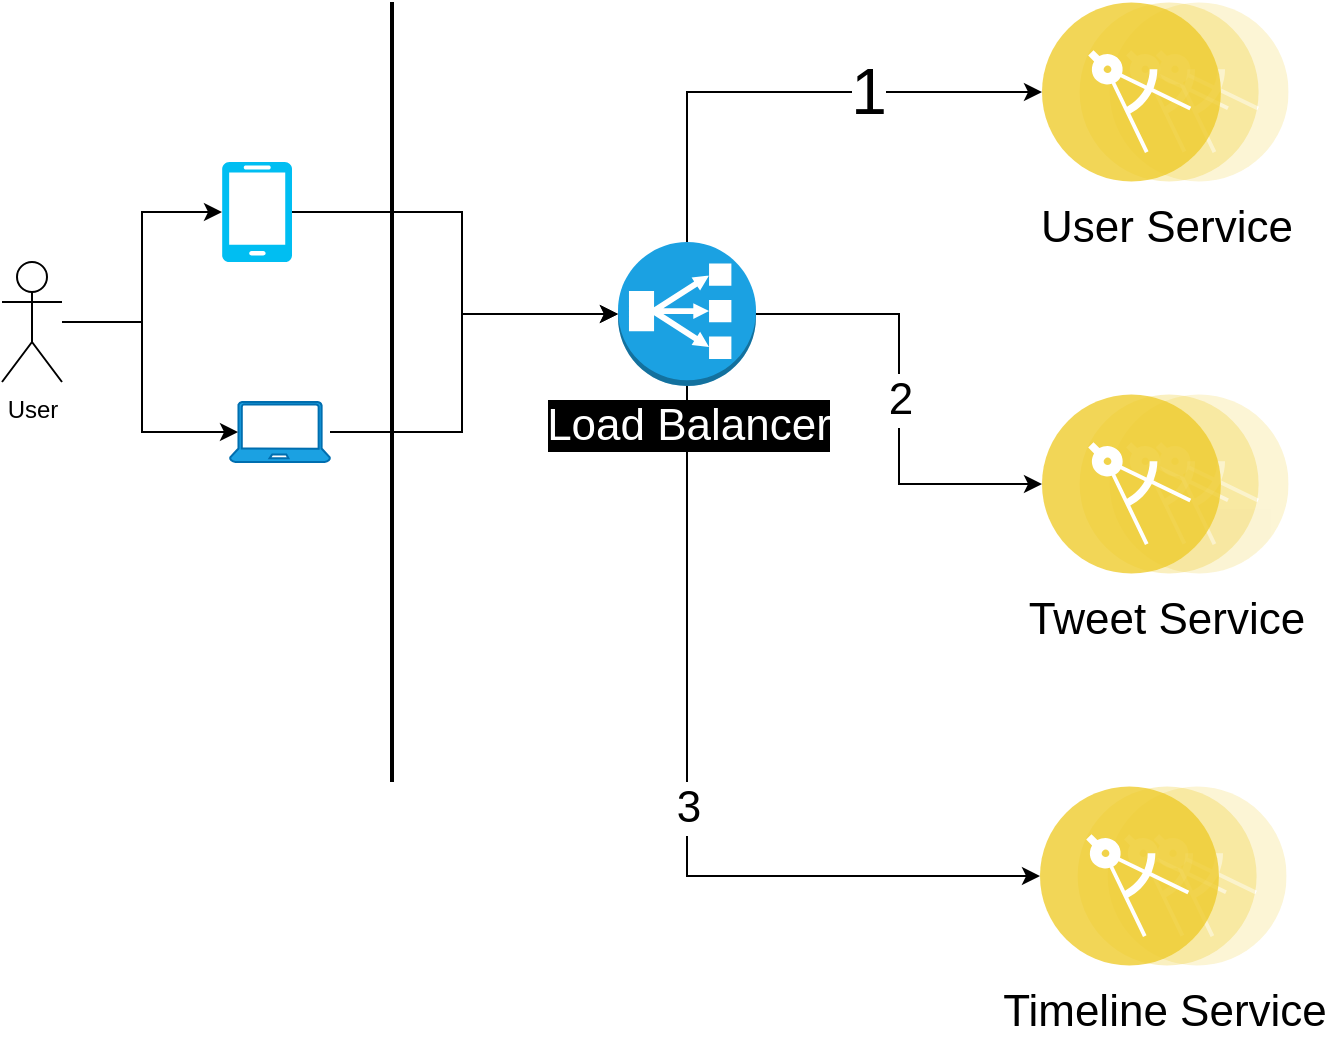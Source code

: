 <mxfile version="26.2.14">
  <diagram name="Page-1" id="GlqEQ9mIMyizxrz8Tehx">
    <mxGraphModel dx="1161" dy="1692" grid="0" gridSize="10" guides="1" tooltips="1" connect="1" arrows="1" fold="1" page="1" pageScale="1" pageWidth="1024" pageHeight="1024" background="light-dark(#ffffff, #000000)" math="0" shadow="0">
      <root>
        <mxCell id="0" />
        <mxCell id="1" parent="0" />
        <mxCell id="SZMHr25AlI4zSsrbUBDf-78" value="" style="edgeStyle=orthogonalEdgeStyle;rounded=0;orthogonalLoop=1;jettySize=auto;html=1;entryX=0;entryY=0.5;entryDx=0;entryDy=0;entryPerimeter=0;" parent="1" source="SZMHr25AlI4zSsrbUBDf-77" target="SZMHr25AlI4zSsrbUBDf-79" edge="1">
          <mxGeometry relative="1" as="geometry">
            <mxPoint x="160" y="360" as="targetPoint" />
          </mxGeometry>
        </mxCell>
        <mxCell id="SZMHr25AlI4zSsrbUBDf-77" value="User" style="shape=umlActor;verticalLabelPosition=bottom;verticalAlign=top;html=1;outlineConnect=0;" parent="1" vertex="1">
          <mxGeometry x="50" y="330" width="30" height="60" as="geometry" />
        </mxCell>
        <mxCell id="SZMHr25AlI4zSsrbUBDf-84" style="edgeStyle=orthogonalEdgeStyle;rounded=0;orthogonalLoop=1;jettySize=auto;html=1;" parent="1" source="SZMHr25AlI4zSsrbUBDf-79" target="SZMHr25AlI4zSsrbUBDf-83" edge="1">
          <mxGeometry relative="1" as="geometry">
            <Array as="points">
              <mxPoint x="280" y="305" />
              <mxPoint x="280" y="356" />
            </Array>
          </mxGeometry>
        </mxCell>
        <mxCell id="SZMHr25AlI4zSsrbUBDf-79" value="" style="verticalLabelPosition=bottom;html=1;verticalAlign=top;align=center;strokeColor=none;fillColor=#00BEF2;shape=mxgraph.azure.mobile;pointerEvents=1;" parent="1" vertex="1">
          <mxGeometry x="160" y="280" width="35" height="50" as="geometry" />
        </mxCell>
        <mxCell id="SZMHr25AlI4zSsrbUBDf-80" value="" style="sketch=0;aspect=fixed;pointerEvents=1;shadow=0;dashed=0;html=1;strokeColor=#006EAF;labelPosition=center;verticalLabelPosition=bottom;verticalAlign=top;align=center;fillColor=#1ba1e2;shape=mxgraph.azure.laptop;fontColor=#ffffff;" parent="1" vertex="1">
          <mxGeometry x="164" y="400" width="50" height="30" as="geometry" />
        </mxCell>
        <mxCell id="SZMHr25AlI4zSsrbUBDf-81" style="edgeStyle=orthogonalEdgeStyle;rounded=0;orthogonalLoop=1;jettySize=auto;html=1;entryX=0.08;entryY=0.5;entryDx=0;entryDy=0;entryPerimeter=0;" parent="1" source="SZMHr25AlI4zSsrbUBDf-77" target="SZMHr25AlI4zSsrbUBDf-80" edge="1">
          <mxGeometry relative="1" as="geometry">
            <Array as="points">
              <mxPoint x="120" y="360" />
              <mxPoint x="120" y="415" />
            </Array>
          </mxGeometry>
        </mxCell>
        <mxCell id="SZMHr25AlI4zSsrbUBDf-82" value="" style="line;strokeWidth=2;direction=south;html=1;" parent="1" vertex="1">
          <mxGeometry x="240" y="200" width="10" height="390" as="geometry" />
        </mxCell>
        <mxCell id="NYbkjDwAGrp7nPR70hOw-18" value="1" style="edgeStyle=orthogonalEdgeStyle;rounded=0;orthogonalLoop=1;jettySize=auto;html=1;exitX=0.5;exitY=0;exitDx=0;exitDy=0;exitPerimeter=0;entryX=0;entryY=0.5;entryDx=0;entryDy=0;fontSize=32;labelBackgroundColor=light-dark(#FFFFFF,#000000);" edge="1" parent="1" source="SZMHr25AlI4zSsrbUBDf-83" target="NYbkjDwAGrp7nPR70hOw-15">
          <mxGeometry x="0.302" relative="1" as="geometry">
            <mxPoint x="1" as="offset" />
          </mxGeometry>
        </mxCell>
        <mxCell id="NYbkjDwAGrp7nPR70hOw-21" value="&lt;font style=&quot;font-size: 22px;&quot;&gt;2&lt;/font&gt;" style="edgeStyle=orthogonalEdgeStyle;rounded=0;orthogonalLoop=1;jettySize=auto;html=1;exitX=1;exitY=0.5;exitDx=0;exitDy=0;exitPerimeter=0;entryX=0;entryY=0.5;entryDx=0;entryDy=0;" edge="1" parent="1" source="SZMHr25AlI4zSsrbUBDf-83" target="NYbkjDwAGrp7nPR70hOw-19">
          <mxGeometry relative="1" as="geometry" />
        </mxCell>
        <mxCell id="NYbkjDwAGrp7nPR70hOw-23" value="&lt;font style=&quot;font-size: 22px;&quot;&gt;3&lt;/font&gt;" style="edgeStyle=orthogonalEdgeStyle;rounded=0;orthogonalLoop=1;jettySize=auto;html=1;exitX=0.5;exitY=1;exitDx=0;exitDy=0;exitPerimeter=0;entryX=0;entryY=0.5;entryDx=0;entryDy=0;" edge="1" parent="1" source="SZMHr25AlI4zSsrbUBDf-83" target="NYbkjDwAGrp7nPR70hOw-20">
          <mxGeometry relative="1" as="geometry" />
        </mxCell>
        <mxCell id="SZMHr25AlI4zSsrbUBDf-83" value="Load Balancer" style="outlineConnect=0;dashed=0;verticalLabelPosition=bottom;verticalAlign=top;align=center;html=1;shape=mxgraph.aws3.classic_load_balancer;fillColor=#1ba1e2;fontColor=light-dark(#FFFFFF,#FFFFFF);strokeColor=#006EAF;labelBackgroundColor=light-dark(#000000,#000000);fontSize=22;" parent="1" vertex="1">
          <mxGeometry x="358" y="320" width="69" height="72" as="geometry" />
        </mxCell>
        <mxCell id="SZMHr25AlI4zSsrbUBDf-85" style="edgeStyle=orthogonalEdgeStyle;rounded=0;orthogonalLoop=1;jettySize=auto;html=1;entryX=0;entryY=0.5;entryDx=0;entryDy=0;entryPerimeter=0;" parent="1" source="SZMHr25AlI4zSsrbUBDf-80" target="SZMHr25AlI4zSsrbUBDf-83" edge="1">
          <mxGeometry relative="1" as="geometry">
            <Array as="points">
              <mxPoint x="280" y="415" />
              <mxPoint x="280" y="356" />
            </Array>
          </mxGeometry>
        </mxCell>
        <mxCell id="NYbkjDwAGrp7nPR70hOw-15" value="User Service" style="image;aspect=fixed;perimeter=ellipsePerimeter;html=1;align=center;shadow=0;dashed=0;fontColor=light-dark(#000000,#FFFFFF);labelBackgroundColor=light-dark(#FFFFFF,#000000);fontSize=22;spacingTop=3;image=img/lib/ibm/applications/microservice.svg;horizontal=1;" vertex="1" parent="1">
          <mxGeometry x="570" y="200" width="123.3" height="90" as="geometry" />
        </mxCell>
        <mxCell id="NYbkjDwAGrp7nPR70hOw-19" value="Tweet Service" style="image;aspect=fixed;perimeter=ellipsePerimeter;html=1;align=center;shadow=0;dashed=0;fontColor=light-dark(#000000,#FFFFFF);labelBackgroundColor=light-dark(#FFFFFF,#000000);fontSize=22;spacingTop=3;image=img/lib/ibm/applications/microservice.svg;horizontal=1;" vertex="1" parent="1">
          <mxGeometry x="570" y="396" width="123.3" height="90" as="geometry" />
        </mxCell>
        <mxCell id="NYbkjDwAGrp7nPR70hOw-20" value="Timeline Service" style="image;aspect=fixed;perimeter=ellipsePerimeter;html=1;align=center;shadow=0;dashed=0;fontColor=light-dark(#000000,#FFFFFF);labelBackgroundColor=light-dark(#FFFFFF,#000000);fontSize=22;spacingTop=3;image=img/lib/ibm/applications/microservice.svg;horizontal=1;" vertex="1" parent="1">
          <mxGeometry x="569" y="592" width="123.3" height="90" as="geometry" />
        </mxCell>
      </root>
    </mxGraphModel>
  </diagram>
</mxfile>

